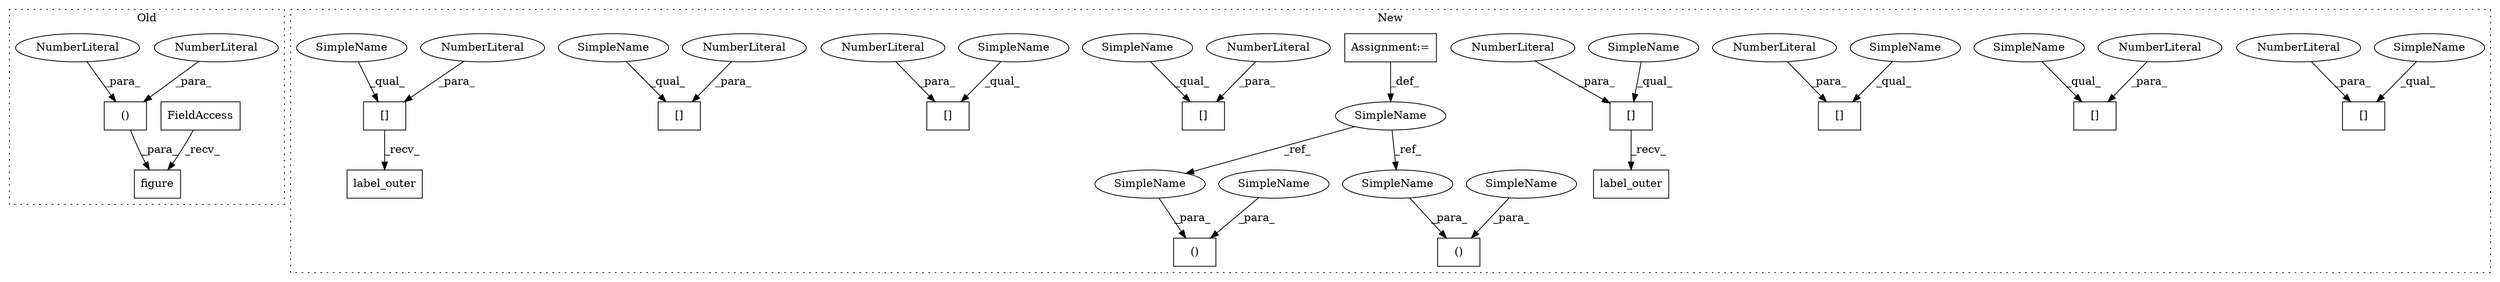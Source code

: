 digraph G {
subgraph cluster0 {
1 [label="figure" a="32" s="2271,2299" l="12,2" shape="box"];
5 [label="FieldAccess" a="22" s="2253" l="10" shape="box"];
20 [label="()" a="106" s="2283" l="16" shape="box"];
22 [label="NumberLiteral" a="34" s="2298" l="1" shape="ellipse"];
23 [label="NumberLiteral" a="34" s="2283" l="2" shape="ellipse"];
label = "Old";
style="dotted";
}
subgraph cluster1 {
2 [label="label_outer" a="32" s="1425" l="13" shape="box"];
3 [label="[]" a="2" s="1419,1423" l="3,1" shape="box"];
4 [label="NumberLiteral" a="34" s="1422" l="1" shape="ellipse"];
6 [label="[]" a="2" s="1489,1493" l="3,1" shape="box"];
7 [label="()" a="106" s="502" l="18" shape="box"];
8 [label="[]" a="2" s="2128,2132" l="3,1" shape="box"];
9 [label="NumberLiteral" a="34" s="1492" l="1" shape="ellipse"];
10 [label="[]" a="2" s="1941,1945" l="3,1" shape="box"];
11 [label="NumberLiteral" a="34" s="1944" l="1" shape="ellipse"];
12 [label="NumberLiteral" a="34" s="2131" l="1" shape="ellipse"];
13 [label="[]" a="2" s="1407,1411" l="3,1" shape="box"];
14 [label="NumberLiteral" a="34" s="1410" l="1" shape="ellipse"];
15 [label="[]" a="2" s="2023,2027" l="3,1" shape="box"];
16 [label="NumberLiteral" a="34" s="2026" l="1" shape="ellipse"];
17 [label="[]" a="2" s="1444,1448" l="3,1" shape="box"];
18 [label="NumberLiteral" a="34" s="1447" l="1" shape="ellipse"];
19 [label="Assignment:=" a="7" s="170" l="3" shape="box"];
21 [label="[]" a="2" s="1953,1957" l="3,1" shape="box"];
24 [label="NumberLiteral" a="34" s="1956" l="1" shape="ellipse"];
25 [label="label_outer" a="32" s="1959" l="13" shape="box"];
26 [label="()" a="106" s="1798" l="18" shape="box"];
27 [label="SimpleName" a="42" s="170" l="3" shape="ellipse"];
28 [label="SimpleName" a="42" s="1489" l="2" shape="ellipse"];
29 [label="SimpleName" a="42" s="1407" l="2" shape="ellipse"];
30 [label="SimpleName" a="42" s="1814" l="2" shape="ellipse"];
31 [label="SimpleName" a="42" s="2128" l="2" shape="ellipse"];
32 [label="SimpleName" a="42" s="2023" l="2" shape="ellipse"];
33 [label="SimpleName" a="42" s="1444" l="2" shape="ellipse"];
34 [label="SimpleName" a="42" s="1941" l="2" shape="ellipse"];
35 [label="SimpleName" a="42" s="1953" l="2" shape="ellipse"];
36 [label="SimpleName" a="42" s="1419" l="2" shape="ellipse"];
37 [label="SimpleName" a="42" s="518" l="2" shape="ellipse"];
38 [label="SimpleName" a="42" s="502" l="3" shape="ellipse"];
39 [label="SimpleName" a="42" s="1798" l="3" shape="ellipse"];
label = "New";
style="dotted";
}
3 -> 2 [label="_recv_"];
4 -> 3 [label="_para_"];
5 -> 1 [label="_recv_"];
9 -> 6 [label="_para_"];
11 -> 10 [label="_para_"];
12 -> 8 [label="_para_"];
14 -> 13 [label="_para_"];
16 -> 15 [label="_para_"];
18 -> 17 [label="_para_"];
19 -> 27 [label="_def_"];
20 -> 1 [label="_para_"];
21 -> 25 [label="_recv_"];
22 -> 20 [label="_para_"];
23 -> 20 [label="_para_"];
24 -> 21 [label="_para_"];
27 -> 39 [label="_ref_"];
27 -> 38 [label="_ref_"];
28 -> 6 [label="_qual_"];
29 -> 13 [label="_qual_"];
30 -> 26 [label="_para_"];
31 -> 8 [label="_qual_"];
32 -> 15 [label="_qual_"];
33 -> 17 [label="_qual_"];
34 -> 10 [label="_qual_"];
35 -> 21 [label="_qual_"];
36 -> 3 [label="_qual_"];
37 -> 7 [label="_para_"];
38 -> 7 [label="_para_"];
39 -> 26 [label="_para_"];
}